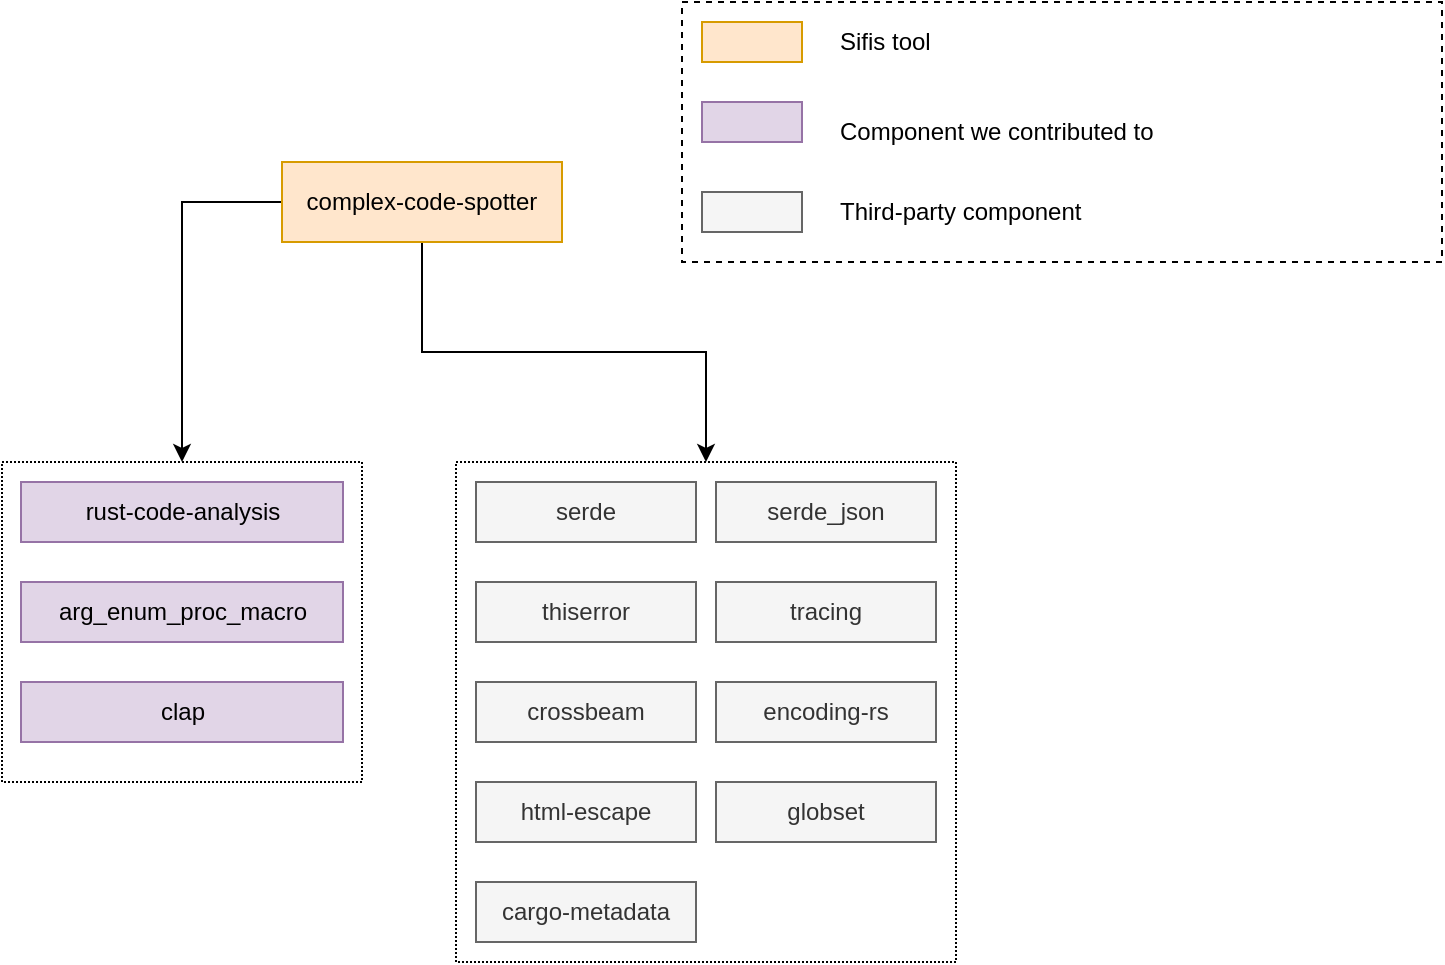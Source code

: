 <mxfile version="20.3.1" type="device"><diagram id="ftJq5Gx0GA-Aw0PAK08u" name="Page-1"><mxGraphModel dx="1422" dy="700" grid="1" gridSize="10" guides="1" tooltips="1" connect="1" arrows="1" fold="1" page="1" pageScale="1" pageWidth="827" pageHeight="1169" math="0" shadow="0"><root><mxCell id="0"/><mxCell id="1" parent="0"/><mxCell id="M9irUB0h2KHGSRAzB88L-9" value="" style="rounded=0;whiteSpace=wrap;html=1;fillColor=none;dashed=1;dashPattern=1 1;" parent="1" vertex="1"><mxGeometry x="40" y="480" width="180" height="160" as="geometry"/></mxCell><mxCell id="M9irUB0h2KHGSRAzB88L-11" value="" style="rounded=0;whiteSpace=wrap;html=1;fillColor=none;dashed=1;dashPattern=1 1;" parent="1" vertex="1"><mxGeometry x="267" y="480" width="250" height="250" as="geometry"/></mxCell><mxCell id="2d5rPYnU2d3fLlVKomKA-11" value="rust-code-analysis" style="rounded=0;whiteSpace=wrap;html=1;fillColor=#e1d5e7;strokeColor=#9673a6;" parent="1" vertex="1"><mxGeometry x="49.5" y="490" width="161" height="30" as="geometry"/></mxCell><mxCell id="2d5rPYnU2d3fLlVKomKA-12" value="serde" style="rounded=0;whiteSpace=wrap;html=1;fillColor=#f5f5f5;fontColor=#333333;strokeColor=#666666;" parent="1" vertex="1"><mxGeometry x="277" y="490" width="110" height="30" as="geometry"/></mxCell><mxCell id="2d5rPYnU2d3fLlVKomKA-13" value="serde_json" style="rounded=0;whiteSpace=wrap;html=1;fillColor=#f5f5f5;fontColor=#333333;strokeColor=#666666;" parent="1" vertex="1"><mxGeometry x="397" y="490" width="110" height="30" as="geometry"/></mxCell><mxCell id="2d5rPYnU2d3fLlVKomKA-14" value="tracing" style="rounded=0;whiteSpace=wrap;html=1;fillColor=#f5f5f5;fontColor=#333333;strokeColor=#666666;" parent="1" vertex="1"><mxGeometry x="397" y="540" width="110" height="30" as="geometry"/></mxCell><mxCell id="2d5rPYnU2d3fLlVKomKA-15" value="thiserror" style="rounded=0;whiteSpace=wrap;html=1;fillColor=#f5f5f5;fontColor=#333333;strokeColor=#666666;" parent="1" vertex="1"><mxGeometry x="277" y="540" width="110" height="30" as="geometry"/></mxCell><mxCell id="2d5rPYnU2d3fLlVKomKA-24" value="crossbeam" style="rounded=0;whiteSpace=wrap;html=1;fillColor=#f5f5f5;fontColor=#333333;strokeColor=#666666;" parent="1" vertex="1"><mxGeometry x="277" y="590" width="110" height="30" as="geometry"/></mxCell><mxCell id="xvNvad7jNfpvynQ2Yu9O-10" style="edgeStyle=orthogonalEdgeStyle;rounded=0;orthogonalLoop=1;jettySize=auto;html=1;exitX=0;exitY=0.5;exitDx=0;exitDy=0;entryX=0.5;entryY=0;entryDx=0;entryDy=0;" edge="1" parent="1" source="2d5rPYnU2d3fLlVKomKA-3" target="M9irUB0h2KHGSRAzB88L-9"><mxGeometry relative="1" as="geometry"/></mxCell><mxCell id="xvNvad7jNfpvynQ2Yu9O-11" style="edgeStyle=orthogonalEdgeStyle;rounded=0;orthogonalLoop=1;jettySize=auto;html=1;exitX=0.5;exitY=1;exitDx=0;exitDy=0;entryX=0.5;entryY=0;entryDx=0;entryDy=0;" edge="1" parent="1" source="2d5rPYnU2d3fLlVKomKA-3" target="M9irUB0h2KHGSRAzB88L-11"><mxGeometry relative="1" as="geometry"/></mxCell><mxCell id="2d5rPYnU2d3fLlVKomKA-3" value="complex-code-spotter" style="rounded=0;whiteSpace=wrap;html=1;fillColor=#ffe6cc;strokeColor=#d79b00;flipV=1;flipH=0;container=0;" parent="1" vertex="1"><mxGeometry x="180" y="330" width="140" height="40" as="geometry"/></mxCell><mxCell id="xvNvad7jNfpvynQ2Yu9O-1" value="encoding-rs" style="rounded=0;whiteSpace=wrap;html=1;fillColor=#f5f5f5;fontColor=#333333;strokeColor=#666666;" vertex="1" parent="1"><mxGeometry x="397" y="590" width="110" height="30" as="geometry"/></mxCell><mxCell id="xvNvad7jNfpvynQ2Yu9O-2" value="html-escape" style="rounded=0;whiteSpace=wrap;html=1;fillColor=#f5f5f5;fontColor=#333333;strokeColor=#666666;" vertex="1" parent="1"><mxGeometry x="277" y="640" width="110" height="30" as="geometry"/></mxCell><mxCell id="xvNvad7jNfpvynQ2Yu9O-3" value="globset" style="rounded=0;whiteSpace=wrap;html=1;fillColor=#f5f5f5;fontColor=#333333;strokeColor=#666666;" vertex="1" parent="1"><mxGeometry x="397" y="640" width="110" height="30" as="geometry"/></mxCell><mxCell id="xvNvad7jNfpvynQ2Yu9O-4" value="arg_enum_proc_macro" style="rounded=0;whiteSpace=wrap;html=1;fillColor=#e1d5e7;strokeColor=#9673a6;" vertex="1" parent="1"><mxGeometry x="49.5" y="540" width="161" height="30" as="geometry"/></mxCell><mxCell id="xvNvad7jNfpvynQ2Yu9O-5" value="clap" style="rounded=0;whiteSpace=wrap;html=1;fillColor=#e1d5e7;strokeColor=#9673a6;" vertex="1" parent="1"><mxGeometry x="49.5" y="590" width="161" height="30" as="geometry"/></mxCell><mxCell id="xvNvad7jNfpvynQ2Yu9O-7" value="cargo-metadata" style="rounded=0;whiteSpace=wrap;html=1;fillColor=#f5f5f5;fontColor=#333333;strokeColor=#666666;" vertex="1" parent="1"><mxGeometry x="277" y="690" width="110" height="30" as="geometry"/></mxCell><mxCell id="xvNvad7jNfpvynQ2Yu9O-12" value="" style="group" vertex="1" connectable="0" parent="1"><mxGeometry x="380" y="250" width="380" height="130" as="geometry"/></mxCell><mxCell id="M9irUB0h2KHGSRAzB88L-33" value="" style="rounded=0;whiteSpace=wrap;html=1;dashed=1;fillColor=none;" parent="xvNvad7jNfpvynQ2Yu9O-12" vertex="1"><mxGeometry width="380" height="130" as="geometry"/></mxCell><mxCell id="M9irUB0h2KHGSRAzB88L-34" value="" style="rounded=0;whiteSpace=wrap;html=1;fillColor=#ffe6cc;strokeColor=#d79b00;" parent="xvNvad7jNfpvynQ2Yu9O-12" vertex="1"><mxGeometry x="10" y="10" width="50" height="20" as="geometry"/></mxCell><mxCell id="M9irUB0h2KHGSRAzB88L-35" value="Sifis tool" style="text;html=1;strokeColor=none;fillColor=none;align=left;verticalAlign=middle;whiteSpace=wrap;rounded=0;" parent="xvNvad7jNfpvynQ2Yu9O-12" vertex="1"><mxGeometry x="77" y="5" width="213" height="30" as="geometry"/></mxCell><mxCell id="M9irUB0h2KHGSRAzB88L-36" value="" style="rounded=0;whiteSpace=wrap;html=1;fillColor=#e1d5e7;strokeColor=#9673a6;" parent="xvNvad7jNfpvynQ2Yu9O-12" vertex="1"><mxGeometry x="10" y="50" width="50" height="20" as="geometry"/></mxCell><mxCell id="M9irUB0h2KHGSRAzB88L-37" value="Component we contributed to" style="text;html=1;strokeColor=none;fillColor=none;align=left;verticalAlign=middle;whiteSpace=wrap;rounded=0;" parent="xvNvad7jNfpvynQ2Yu9O-12" vertex="1"><mxGeometry x="77" y="50" width="213" height="30" as="geometry"/></mxCell><mxCell id="M9irUB0h2KHGSRAzB88L-38" value="" style="rounded=0;whiteSpace=wrap;html=1;fillColor=#f5f5f5;strokeColor=#666666;fontColor=#333333;" parent="xvNvad7jNfpvynQ2Yu9O-12" vertex="1"><mxGeometry x="10" y="95" width="50" height="20" as="geometry"/></mxCell><mxCell id="M9irUB0h2KHGSRAzB88L-39" value="Third-party component" style="text;html=1;strokeColor=none;fillColor=none;align=left;verticalAlign=middle;whiteSpace=wrap;rounded=0;" parent="xvNvad7jNfpvynQ2Yu9O-12" vertex="1"><mxGeometry x="77" y="90" width="283" height="30" as="geometry"/></mxCell></root></mxGraphModel></diagram></mxfile>